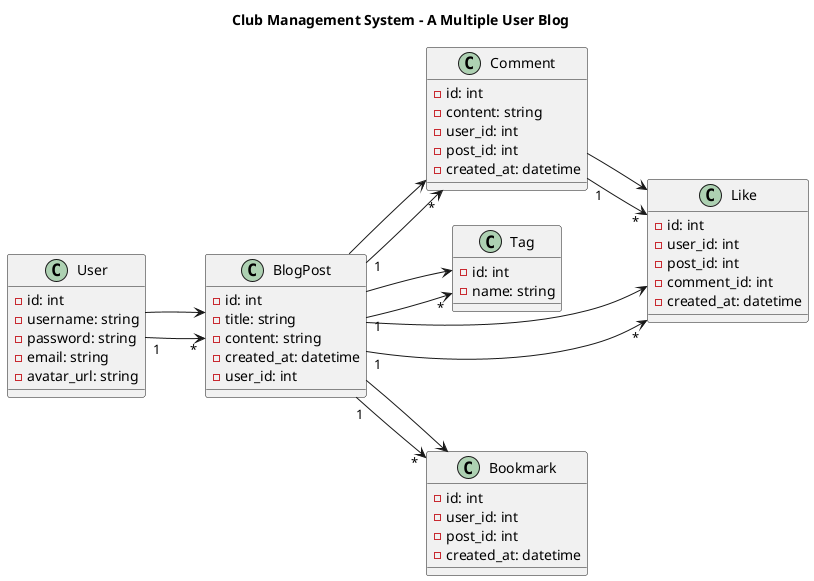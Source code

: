 @startuml
title Club Management System - A Multiple User Blog

class User {
  - id: int
  - username: string
  - password: string
  - email: string
  - avatar_url: string
}

class BlogPost {
  - id: int
  - title: string
  - content: string
  - created_at: datetime
  - user_id: int
}

class Comment {
  - id: int
  - content: string
  - user_id: int
  - post_id: int
  - created_at: datetime
}

class Tag {
  - id: int
  - name: string
}

class Like {
  - id: int
  - user_id: int
  - post_id: int
  - comment_id: int
  - created_at: datetime
}

class Bookmark {
  - id: int
  - user_id: int
  - post_id: int
  - created_at: datetime
}

User "1" --> "*" BlogPost
BlogPost "1" --> "*" Comment
BlogPost "1" --> "*" Like
BlogPost "1" --> "*" Bookmark
Comment "1" --> "*" Like
BlogPost "1" --> "*" Tag

left to right direction
User --> BlogPost
BlogPost --> Comment
BlogPost --> Like
BlogPost --> Bookmark
Comment --> Like
BlogPost --> Tag

@enduml
